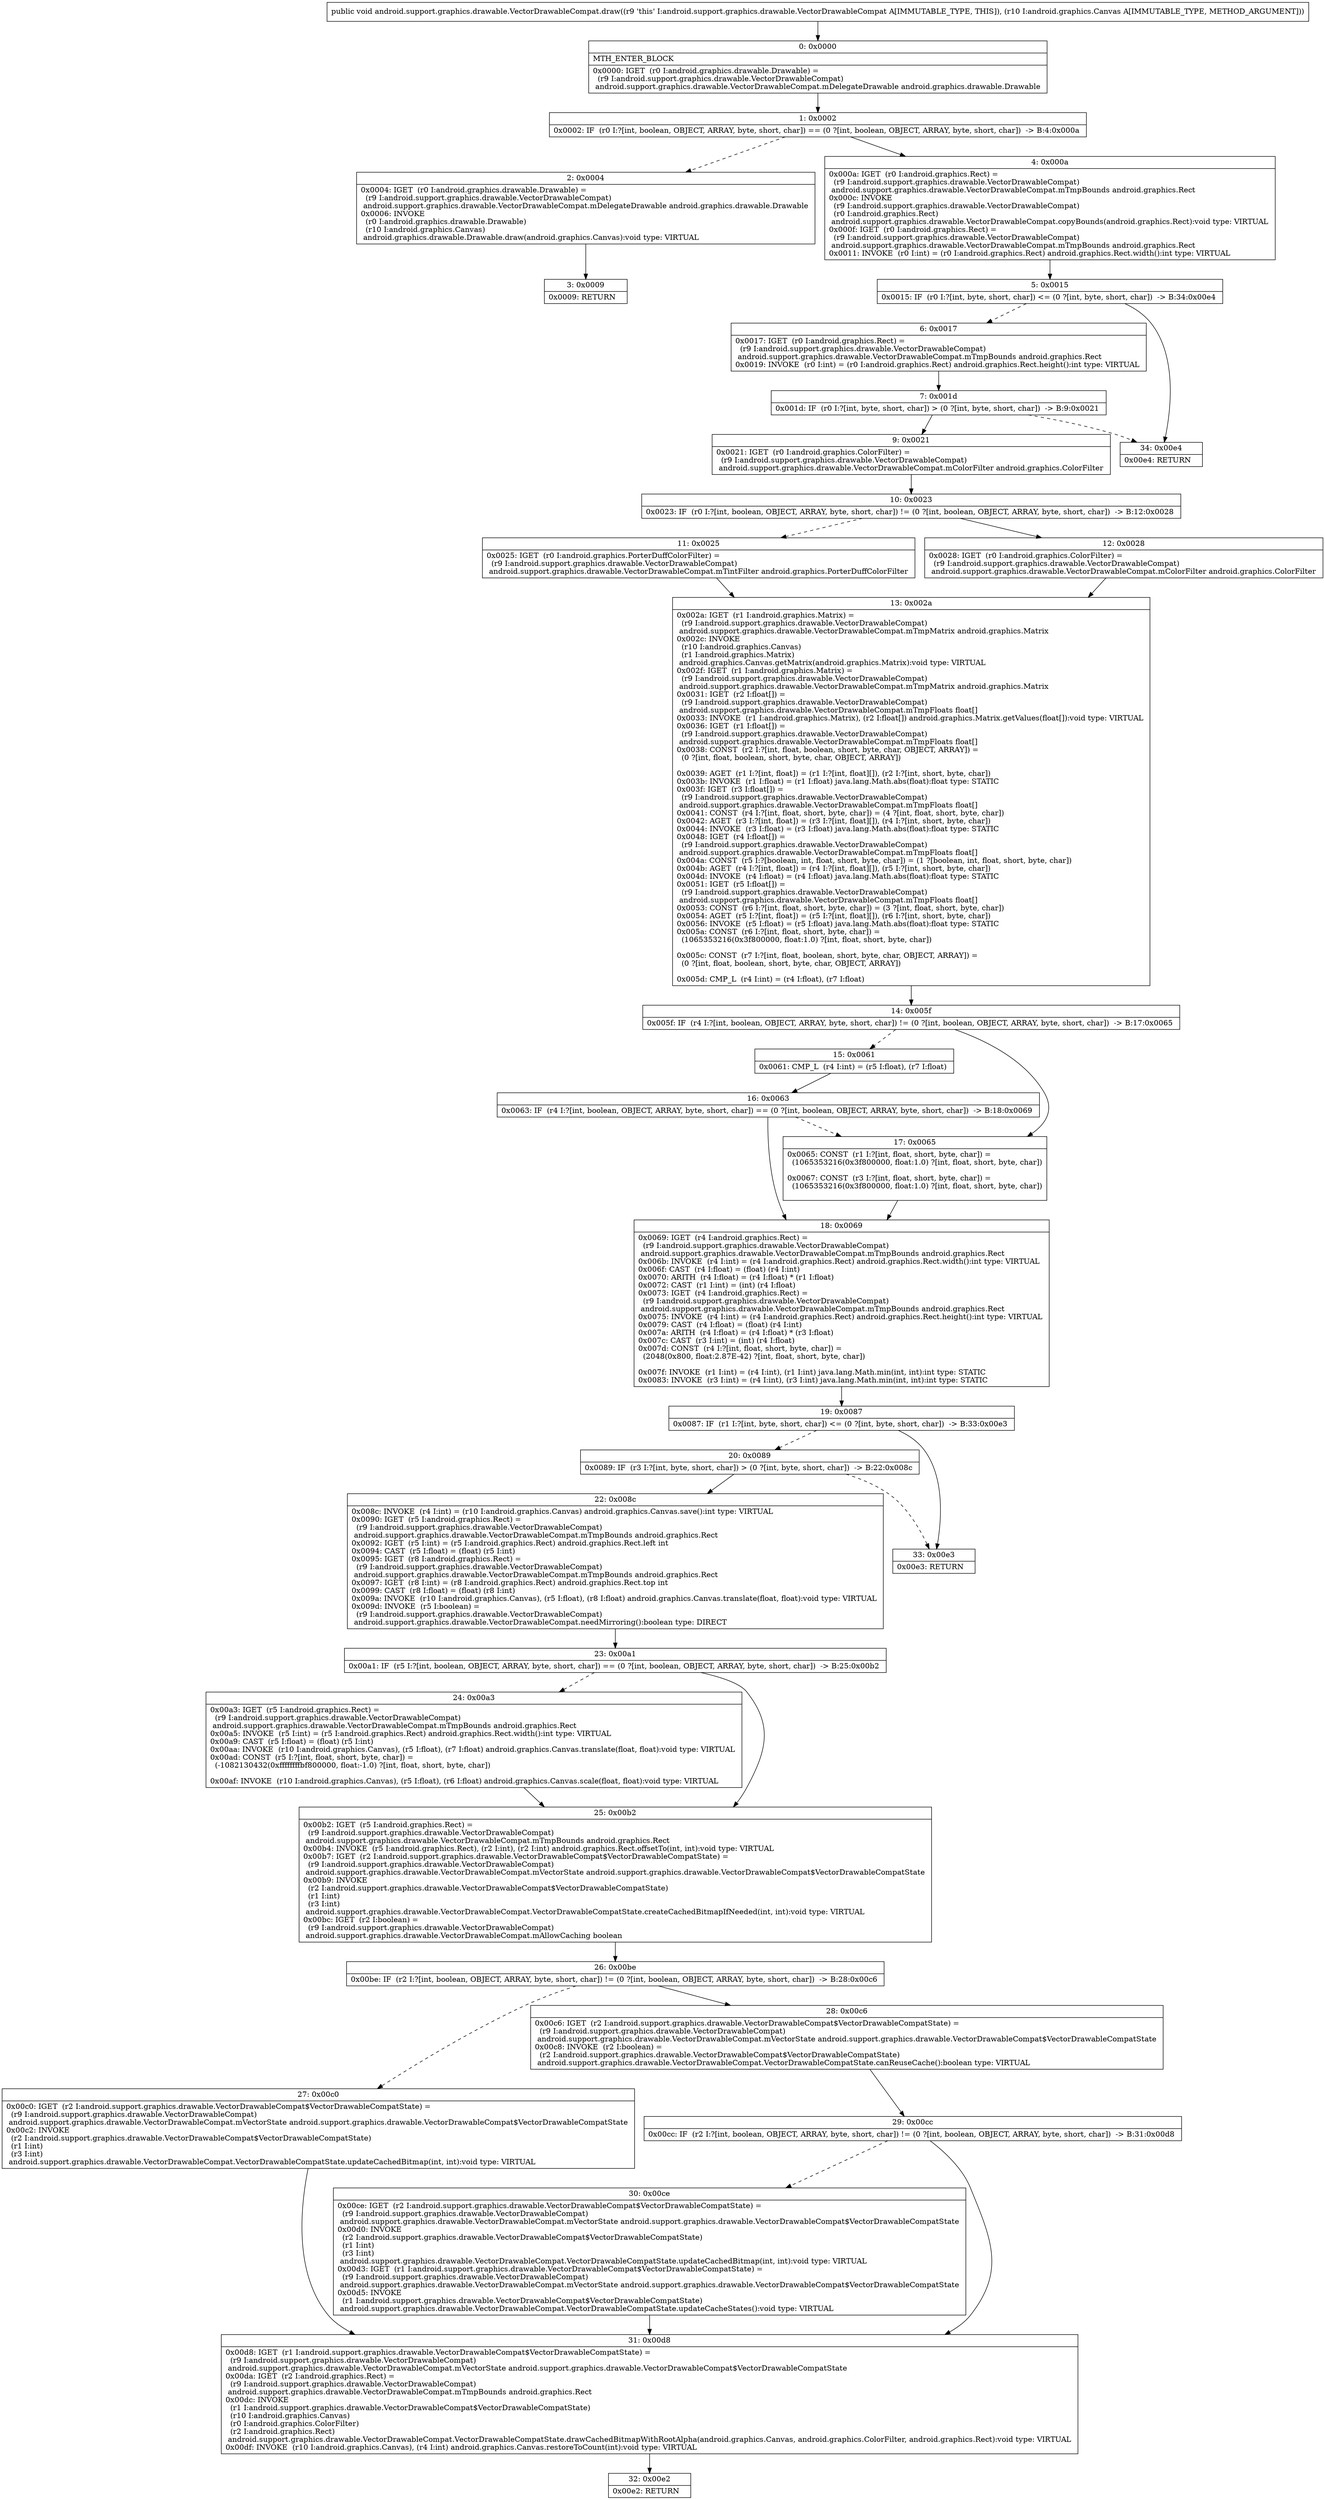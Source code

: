 digraph "CFG forandroid.support.graphics.drawable.VectorDrawableCompat.draw(Landroid\/graphics\/Canvas;)V" {
Node_0 [shape=record,label="{0\:\ 0x0000|MTH_ENTER_BLOCK\l|0x0000: IGET  (r0 I:android.graphics.drawable.Drawable) = \l  (r9 I:android.support.graphics.drawable.VectorDrawableCompat)\l android.support.graphics.drawable.VectorDrawableCompat.mDelegateDrawable android.graphics.drawable.Drawable \l}"];
Node_1 [shape=record,label="{1\:\ 0x0002|0x0002: IF  (r0 I:?[int, boolean, OBJECT, ARRAY, byte, short, char]) == (0 ?[int, boolean, OBJECT, ARRAY, byte, short, char])  \-\> B:4:0x000a \l}"];
Node_2 [shape=record,label="{2\:\ 0x0004|0x0004: IGET  (r0 I:android.graphics.drawable.Drawable) = \l  (r9 I:android.support.graphics.drawable.VectorDrawableCompat)\l android.support.graphics.drawable.VectorDrawableCompat.mDelegateDrawable android.graphics.drawable.Drawable \l0x0006: INVOKE  \l  (r0 I:android.graphics.drawable.Drawable)\l  (r10 I:android.graphics.Canvas)\l android.graphics.drawable.Drawable.draw(android.graphics.Canvas):void type: VIRTUAL \l}"];
Node_3 [shape=record,label="{3\:\ 0x0009|0x0009: RETURN   \l}"];
Node_4 [shape=record,label="{4\:\ 0x000a|0x000a: IGET  (r0 I:android.graphics.Rect) = \l  (r9 I:android.support.graphics.drawable.VectorDrawableCompat)\l android.support.graphics.drawable.VectorDrawableCompat.mTmpBounds android.graphics.Rect \l0x000c: INVOKE  \l  (r9 I:android.support.graphics.drawable.VectorDrawableCompat)\l  (r0 I:android.graphics.Rect)\l android.support.graphics.drawable.VectorDrawableCompat.copyBounds(android.graphics.Rect):void type: VIRTUAL \l0x000f: IGET  (r0 I:android.graphics.Rect) = \l  (r9 I:android.support.graphics.drawable.VectorDrawableCompat)\l android.support.graphics.drawable.VectorDrawableCompat.mTmpBounds android.graphics.Rect \l0x0011: INVOKE  (r0 I:int) = (r0 I:android.graphics.Rect) android.graphics.Rect.width():int type: VIRTUAL \l}"];
Node_5 [shape=record,label="{5\:\ 0x0015|0x0015: IF  (r0 I:?[int, byte, short, char]) \<= (0 ?[int, byte, short, char])  \-\> B:34:0x00e4 \l}"];
Node_6 [shape=record,label="{6\:\ 0x0017|0x0017: IGET  (r0 I:android.graphics.Rect) = \l  (r9 I:android.support.graphics.drawable.VectorDrawableCompat)\l android.support.graphics.drawable.VectorDrawableCompat.mTmpBounds android.graphics.Rect \l0x0019: INVOKE  (r0 I:int) = (r0 I:android.graphics.Rect) android.graphics.Rect.height():int type: VIRTUAL \l}"];
Node_7 [shape=record,label="{7\:\ 0x001d|0x001d: IF  (r0 I:?[int, byte, short, char]) \> (0 ?[int, byte, short, char])  \-\> B:9:0x0021 \l}"];
Node_9 [shape=record,label="{9\:\ 0x0021|0x0021: IGET  (r0 I:android.graphics.ColorFilter) = \l  (r9 I:android.support.graphics.drawable.VectorDrawableCompat)\l android.support.graphics.drawable.VectorDrawableCompat.mColorFilter android.graphics.ColorFilter \l}"];
Node_10 [shape=record,label="{10\:\ 0x0023|0x0023: IF  (r0 I:?[int, boolean, OBJECT, ARRAY, byte, short, char]) != (0 ?[int, boolean, OBJECT, ARRAY, byte, short, char])  \-\> B:12:0x0028 \l}"];
Node_11 [shape=record,label="{11\:\ 0x0025|0x0025: IGET  (r0 I:android.graphics.PorterDuffColorFilter) = \l  (r9 I:android.support.graphics.drawable.VectorDrawableCompat)\l android.support.graphics.drawable.VectorDrawableCompat.mTintFilter android.graphics.PorterDuffColorFilter \l}"];
Node_12 [shape=record,label="{12\:\ 0x0028|0x0028: IGET  (r0 I:android.graphics.ColorFilter) = \l  (r9 I:android.support.graphics.drawable.VectorDrawableCompat)\l android.support.graphics.drawable.VectorDrawableCompat.mColorFilter android.graphics.ColorFilter \l}"];
Node_13 [shape=record,label="{13\:\ 0x002a|0x002a: IGET  (r1 I:android.graphics.Matrix) = \l  (r9 I:android.support.graphics.drawable.VectorDrawableCompat)\l android.support.graphics.drawable.VectorDrawableCompat.mTmpMatrix android.graphics.Matrix \l0x002c: INVOKE  \l  (r10 I:android.graphics.Canvas)\l  (r1 I:android.graphics.Matrix)\l android.graphics.Canvas.getMatrix(android.graphics.Matrix):void type: VIRTUAL \l0x002f: IGET  (r1 I:android.graphics.Matrix) = \l  (r9 I:android.support.graphics.drawable.VectorDrawableCompat)\l android.support.graphics.drawable.VectorDrawableCompat.mTmpMatrix android.graphics.Matrix \l0x0031: IGET  (r2 I:float[]) = \l  (r9 I:android.support.graphics.drawable.VectorDrawableCompat)\l android.support.graphics.drawable.VectorDrawableCompat.mTmpFloats float[] \l0x0033: INVOKE  (r1 I:android.graphics.Matrix), (r2 I:float[]) android.graphics.Matrix.getValues(float[]):void type: VIRTUAL \l0x0036: IGET  (r1 I:float[]) = \l  (r9 I:android.support.graphics.drawable.VectorDrawableCompat)\l android.support.graphics.drawable.VectorDrawableCompat.mTmpFloats float[] \l0x0038: CONST  (r2 I:?[int, float, boolean, short, byte, char, OBJECT, ARRAY]) = \l  (0 ?[int, float, boolean, short, byte, char, OBJECT, ARRAY])\l \l0x0039: AGET  (r1 I:?[int, float]) = (r1 I:?[int, float][]), (r2 I:?[int, short, byte, char]) \l0x003b: INVOKE  (r1 I:float) = (r1 I:float) java.lang.Math.abs(float):float type: STATIC \l0x003f: IGET  (r3 I:float[]) = \l  (r9 I:android.support.graphics.drawable.VectorDrawableCompat)\l android.support.graphics.drawable.VectorDrawableCompat.mTmpFloats float[] \l0x0041: CONST  (r4 I:?[int, float, short, byte, char]) = (4 ?[int, float, short, byte, char]) \l0x0042: AGET  (r3 I:?[int, float]) = (r3 I:?[int, float][]), (r4 I:?[int, short, byte, char]) \l0x0044: INVOKE  (r3 I:float) = (r3 I:float) java.lang.Math.abs(float):float type: STATIC \l0x0048: IGET  (r4 I:float[]) = \l  (r9 I:android.support.graphics.drawable.VectorDrawableCompat)\l android.support.graphics.drawable.VectorDrawableCompat.mTmpFloats float[] \l0x004a: CONST  (r5 I:?[boolean, int, float, short, byte, char]) = (1 ?[boolean, int, float, short, byte, char]) \l0x004b: AGET  (r4 I:?[int, float]) = (r4 I:?[int, float][]), (r5 I:?[int, short, byte, char]) \l0x004d: INVOKE  (r4 I:float) = (r4 I:float) java.lang.Math.abs(float):float type: STATIC \l0x0051: IGET  (r5 I:float[]) = \l  (r9 I:android.support.graphics.drawable.VectorDrawableCompat)\l android.support.graphics.drawable.VectorDrawableCompat.mTmpFloats float[] \l0x0053: CONST  (r6 I:?[int, float, short, byte, char]) = (3 ?[int, float, short, byte, char]) \l0x0054: AGET  (r5 I:?[int, float]) = (r5 I:?[int, float][]), (r6 I:?[int, short, byte, char]) \l0x0056: INVOKE  (r5 I:float) = (r5 I:float) java.lang.Math.abs(float):float type: STATIC \l0x005a: CONST  (r6 I:?[int, float, short, byte, char]) = \l  (1065353216(0x3f800000, float:1.0) ?[int, float, short, byte, char])\l \l0x005c: CONST  (r7 I:?[int, float, boolean, short, byte, char, OBJECT, ARRAY]) = \l  (0 ?[int, float, boolean, short, byte, char, OBJECT, ARRAY])\l \l0x005d: CMP_L  (r4 I:int) = (r4 I:float), (r7 I:float) \l}"];
Node_14 [shape=record,label="{14\:\ 0x005f|0x005f: IF  (r4 I:?[int, boolean, OBJECT, ARRAY, byte, short, char]) != (0 ?[int, boolean, OBJECT, ARRAY, byte, short, char])  \-\> B:17:0x0065 \l}"];
Node_15 [shape=record,label="{15\:\ 0x0061|0x0061: CMP_L  (r4 I:int) = (r5 I:float), (r7 I:float) \l}"];
Node_16 [shape=record,label="{16\:\ 0x0063|0x0063: IF  (r4 I:?[int, boolean, OBJECT, ARRAY, byte, short, char]) == (0 ?[int, boolean, OBJECT, ARRAY, byte, short, char])  \-\> B:18:0x0069 \l}"];
Node_17 [shape=record,label="{17\:\ 0x0065|0x0065: CONST  (r1 I:?[int, float, short, byte, char]) = \l  (1065353216(0x3f800000, float:1.0) ?[int, float, short, byte, char])\l \l0x0067: CONST  (r3 I:?[int, float, short, byte, char]) = \l  (1065353216(0x3f800000, float:1.0) ?[int, float, short, byte, char])\l \l}"];
Node_18 [shape=record,label="{18\:\ 0x0069|0x0069: IGET  (r4 I:android.graphics.Rect) = \l  (r9 I:android.support.graphics.drawable.VectorDrawableCompat)\l android.support.graphics.drawable.VectorDrawableCompat.mTmpBounds android.graphics.Rect \l0x006b: INVOKE  (r4 I:int) = (r4 I:android.graphics.Rect) android.graphics.Rect.width():int type: VIRTUAL \l0x006f: CAST  (r4 I:float) = (float) (r4 I:int) \l0x0070: ARITH  (r4 I:float) = (r4 I:float) * (r1 I:float) \l0x0072: CAST  (r1 I:int) = (int) (r4 I:float) \l0x0073: IGET  (r4 I:android.graphics.Rect) = \l  (r9 I:android.support.graphics.drawable.VectorDrawableCompat)\l android.support.graphics.drawable.VectorDrawableCompat.mTmpBounds android.graphics.Rect \l0x0075: INVOKE  (r4 I:int) = (r4 I:android.graphics.Rect) android.graphics.Rect.height():int type: VIRTUAL \l0x0079: CAST  (r4 I:float) = (float) (r4 I:int) \l0x007a: ARITH  (r4 I:float) = (r4 I:float) * (r3 I:float) \l0x007c: CAST  (r3 I:int) = (int) (r4 I:float) \l0x007d: CONST  (r4 I:?[int, float, short, byte, char]) = \l  (2048(0x800, float:2.87E\-42) ?[int, float, short, byte, char])\l \l0x007f: INVOKE  (r1 I:int) = (r4 I:int), (r1 I:int) java.lang.Math.min(int, int):int type: STATIC \l0x0083: INVOKE  (r3 I:int) = (r4 I:int), (r3 I:int) java.lang.Math.min(int, int):int type: STATIC \l}"];
Node_19 [shape=record,label="{19\:\ 0x0087|0x0087: IF  (r1 I:?[int, byte, short, char]) \<= (0 ?[int, byte, short, char])  \-\> B:33:0x00e3 \l}"];
Node_20 [shape=record,label="{20\:\ 0x0089|0x0089: IF  (r3 I:?[int, byte, short, char]) \> (0 ?[int, byte, short, char])  \-\> B:22:0x008c \l}"];
Node_22 [shape=record,label="{22\:\ 0x008c|0x008c: INVOKE  (r4 I:int) = (r10 I:android.graphics.Canvas) android.graphics.Canvas.save():int type: VIRTUAL \l0x0090: IGET  (r5 I:android.graphics.Rect) = \l  (r9 I:android.support.graphics.drawable.VectorDrawableCompat)\l android.support.graphics.drawable.VectorDrawableCompat.mTmpBounds android.graphics.Rect \l0x0092: IGET  (r5 I:int) = (r5 I:android.graphics.Rect) android.graphics.Rect.left int \l0x0094: CAST  (r5 I:float) = (float) (r5 I:int) \l0x0095: IGET  (r8 I:android.graphics.Rect) = \l  (r9 I:android.support.graphics.drawable.VectorDrawableCompat)\l android.support.graphics.drawable.VectorDrawableCompat.mTmpBounds android.graphics.Rect \l0x0097: IGET  (r8 I:int) = (r8 I:android.graphics.Rect) android.graphics.Rect.top int \l0x0099: CAST  (r8 I:float) = (float) (r8 I:int) \l0x009a: INVOKE  (r10 I:android.graphics.Canvas), (r5 I:float), (r8 I:float) android.graphics.Canvas.translate(float, float):void type: VIRTUAL \l0x009d: INVOKE  (r5 I:boolean) = \l  (r9 I:android.support.graphics.drawable.VectorDrawableCompat)\l android.support.graphics.drawable.VectorDrawableCompat.needMirroring():boolean type: DIRECT \l}"];
Node_23 [shape=record,label="{23\:\ 0x00a1|0x00a1: IF  (r5 I:?[int, boolean, OBJECT, ARRAY, byte, short, char]) == (0 ?[int, boolean, OBJECT, ARRAY, byte, short, char])  \-\> B:25:0x00b2 \l}"];
Node_24 [shape=record,label="{24\:\ 0x00a3|0x00a3: IGET  (r5 I:android.graphics.Rect) = \l  (r9 I:android.support.graphics.drawable.VectorDrawableCompat)\l android.support.graphics.drawable.VectorDrawableCompat.mTmpBounds android.graphics.Rect \l0x00a5: INVOKE  (r5 I:int) = (r5 I:android.graphics.Rect) android.graphics.Rect.width():int type: VIRTUAL \l0x00a9: CAST  (r5 I:float) = (float) (r5 I:int) \l0x00aa: INVOKE  (r10 I:android.graphics.Canvas), (r5 I:float), (r7 I:float) android.graphics.Canvas.translate(float, float):void type: VIRTUAL \l0x00ad: CONST  (r5 I:?[int, float, short, byte, char]) = \l  (\-1082130432(0xffffffffbf800000, float:\-1.0) ?[int, float, short, byte, char])\l \l0x00af: INVOKE  (r10 I:android.graphics.Canvas), (r5 I:float), (r6 I:float) android.graphics.Canvas.scale(float, float):void type: VIRTUAL \l}"];
Node_25 [shape=record,label="{25\:\ 0x00b2|0x00b2: IGET  (r5 I:android.graphics.Rect) = \l  (r9 I:android.support.graphics.drawable.VectorDrawableCompat)\l android.support.graphics.drawable.VectorDrawableCompat.mTmpBounds android.graphics.Rect \l0x00b4: INVOKE  (r5 I:android.graphics.Rect), (r2 I:int), (r2 I:int) android.graphics.Rect.offsetTo(int, int):void type: VIRTUAL \l0x00b7: IGET  (r2 I:android.support.graphics.drawable.VectorDrawableCompat$VectorDrawableCompatState) = \l  (r9 I:android.support.graphics.drawable.VectorDrawableCompat)\l android.support.graphics.drawable.VectorDrawableCompat.mVectorState android.support.graphics.drawable.VectorDrawableCompat$VectorDrawableCompatState \l0x00b9: INVOKE  \l  (r2 I:android.support.graphics.drawable.VectorDrawableCompat$VectorDrawableCompatState)\l  (r1 I:int)\l  (r3 I:int)\l android.support.graphics.drawable.VectorDrawableCompat.VectorDrawableCompatState.createCachedBitmapIfNeeded(int, int):void type: VIRTUAL \l0x00bc: IGET  (r2 I:boolean) = \l  (r9 I:android.support.graphics.drawable.VectorDrawableCompat)\l android.support.graphics.drawable.VectorDrawableCompat.mAllowCaching boolean \l}"];
Node_26 [shape=record,label="{26\:\ 0x00be|0x00be: IF  (r2 I:?[int, boolean, OBJECT, ARRAY, byte, short, char]) != (0 ?[int, boolean, OBJECT, ARRAY, byte, short, char])  \-\> B:28:0x00c6 \l}"];
Node_27 [shape=record,label="{27\:\ 0x00c0|0x00c0: IGET  (r2 I:android.support.graphics.drawable.VectorDrawableCompat$VectorDrawableCompatState) = \l  (r9 I:android.support.graphics.drawable.VectorDrawableCompat)\l android.support.graphics.drawable.VectorDrawableCompat.mVectorState android.support.graphics.drawable.VectorDrawableCompat$VectorDrawableCompatState \l0x00c2: INVOKE  \l  (r2 I:android.support.graphics.drawable.VectorDrawableCompat$VectorDrawableCompatState)\l  (r1 I:int)\l  (r3 I:int)\l android.support.graphics.drawable.VectorDrawableCompat.VectorDrawableCompatState.updateCachedBitmap(int, int):void type: VIRTUAL \l}"];
Node_28 [shape=record,label="{28\:\ 0x00c6|0x00c6: IGET  (r2 I:android.support.graphics.drawable.VectorDrawableCompat$VectorDrawableCompatState) = \l  (r9 I:android.support.graphics.drawable.VectorDrawableCompat)\l android.support.graphics.drawable.VectorDrawableCompat.mVectorState android.support.graphics.drawable.VectorDrawableCompat$VectorDrawableCompatState \l0x00c8: INVOKE  (r2 I:boolean) = \l  (r2 I:android.support.graphics.drawable.VectorDrawableCompat$VectorDrawableCompatState)\l android.support.graphics.drawable.VectorDrawableCompat.VectorDrawableCompatState.canReuseCache():boolean type: VIRTUAL \l}"];
Node_29 [shape=record,label="{29\:\ 0x00cc|0x00cc: IF  (r2 I:?[int, boolean, OBJECT, ARRAY, byte, short, char]) != (0 ?[int, boolean, OBJECT, ARRAY, byte, short, char])  \-\> B:31:0x00d8 \l}"];
Node_30 [shape=record,label="{30\:\ 0x00ce|0x00ce: IGET  (r2 I:android.support.graphics.drawable.VectorDrawableCompat$VectorDrawableCompatState) = \l  (r9 I:android.support.graphics.drawable.VectorDrawableCompat)\l android.support.graphics.drawable.VectorDrawableCompat.mVectorState android.support.graphics.drawable.VectorDrawableCompat$VectorDrawableCompatState \l0x00d0: INVOKE  \l  (r2 I:android.support.graphics.drawable.VectorDrawableCompat$VectorDrawableCompatState)\l  (r1 I:int)\l  (r3 I:int)\l android.support.graphics.drawable.VectorDrawableCompat.VectorDrawableCompatState.updateCachedBitmap(int, int):void type: VIRTUAL \l0x00d3: IGET  (r1 I:android.support.graphics.drawable.VectorDrawableCompat$VectorDrawableCompatState) = \l  (r9 I:android.support.graphics.drawable.VectorDrawableCompat)\l android.support.graphics.drawable.VectorDrawableCompat.mVectorState android.support.graphics.drawable.VectorDrawableCompat$VectorDrawableCompatState \l0x00d5: INVOKE  \l  (r1 I:android.support.graphics.drawable.VectorDrawableCompat$VectorDrawableCompatState)\l android.support.graphics.drawable.VectorDrawableCompat.VectorDrawableCompatState.updateCacheStates():void type: VIRTUAL \l}"];
Node_31 [shape=record,label="{31\:\ 0x00d8|0x00d8: IGET  (r1 I:android.support.graphics.drawable.VectorDrawableCompat$VectorDrawableCompatState) = \l  (r9 I:android.support.graphics.drawable.VectorDrawableCompat)\l android.support.graphics.drawable.VectorDrawableCompat.mVectorState android.support.graphics.drawable.VectorDrawableCompat$VectorDrawableCompatState \l0x00da: IGET  (r2 I:android.graphics.Rect) = \l  (r9 I:android.support.graphics.drawable.VectorDrawableCompat)\l android.support.graphics.drawable.VectorDrawableCompat.mTmpBounds android.graphics.Rect \l0x00dc: INVOKE  \l  (r1 I:android.support.graphics.drawable.VectorDrawableCompat$VectorDrawableCompatState)\l  (r10 I:android.graphics.Canvas)\l  (r0 I:android.graphics.ColorFilter)\l  (r2 I:android.graphics.Rect)\l android.support.graphics.drawable.VectorDrawableCompat.VectorDrawableCompatState.drawCachedBitmapWithRootAlpha(android.graphics.Canvas, android.graphics.ColorFilter, android.graphics.Rect):void type: VIRTUAL \l0x00df: INVOKE  (r10 I:android.graphics.Canvas), (r4 I:int) android.graphics.Canvas.restoreToCount(int):void type: VIRTUAL \l}"];
Node_32 [shape=record,label="{32\:\ 0x00e2|0x00e2: RETURN   \l}"];
Node_33 [shape=record,label="{33\:\ 0x00e3|0x00e3: RETURN   \l}"];
Node_34 [shape=record,label="{34\:\ 0x00e4|0x00e4: RETURN   \l}"];
MethodNode[shape=record,label="{public void android.support.graphics.drawable.VectorDrawableCompat.draw((r9 'this' I:android.support.graphics.drawable.VectorDrawableCompat A[IMMUTABLE_TYPE, THIS]), (r10 I:android.graphics.Canvas A[IMMUTABLE_TYPE, METHOD_ARGUMENT])) }"];
MethodNode -> Node_0;
Node_0 -> Node_1;
Node_1 -> Node_2[style=dashed];
Node_1 -> Node_4;
Node_2 -> Node_3;
Node_4 -> Node_5;
Node_5 -> Node_6[style=dashed];
Node_5 -> Node_34;
Node_6 -> Node_7;
Node_7 -> Node_9;
Node_7 -> Node_34[style=dashed];
Node_9 -> Node_10;
Node_10 -> Node_11[style=dashed];
Node_10 -> Node_12;
Node_11 -> Node_13;
Node_12 -> Node_13;
Node_13 -> Node_14;
Node_14 -> Node_15[style=dashed];
Node_14 -> Node_17;
Node_15 -> Node_16;
Node_16 -> Node_17[style=dashed];
Node_16 -> Node_18;
Node_17 -> Node_18;
Node_18 -> Node_19;
Node_19 -> Node_20[style=dashed];
Node_19 -> Node_33;
Node_20 -> Node_22;
Node_20 -> Node_33[style=dashed];
Node_22 -> Node_23;
Node_23 -> Node_24[style=dashed];
Node_23 -> Node_25;
Node_24 -> Node_25;
Node_25 -> Node_26;
Node_26 -> Node_27[style=dashed];
Node_26 -> Node_28;
Node_27 -> Node_31;
Node_28 -> Node_29;
Node_29 -> Node_30[style=dashed];
Node_29 -> Node_31;
Node_30 -> Node_31;
Node_31 -> Node_32;
}

